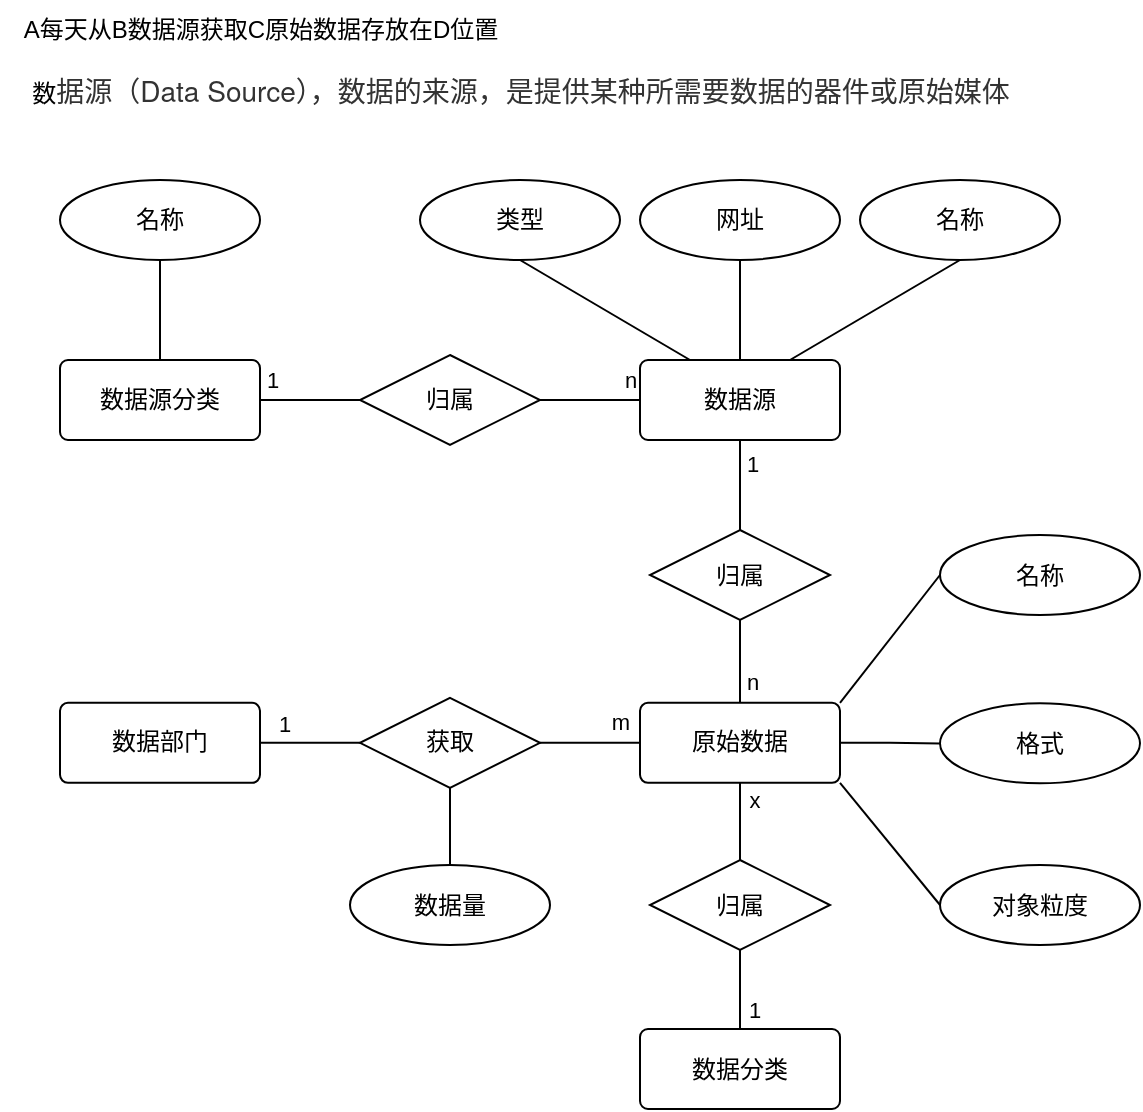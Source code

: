<mxfile version="21.6.9" type="github">
  <diagram name="第 1 页" id="xS20llQHIGYEkxfeYoXw">
    <mxGraphModel dx="546" dy="297" grid="1" gridSize="10" guides="1" tooltips="1" connect="1" arrows="1" fold="1" page="1" pageScale="1" pageWidth="827" pageHeight="1169" math="0" shadow="0">
      <root>
        <mxCell id="0" />
        <mxCell id="1" parent="0" />
        <mxCell id="eYtLX1sueXq6XXSOePco-23" style="rounded=0;orthogonalLoop=1;jettySize=auto;html=1;exitX=0.25;exitY=0;exitDx=0;exitDy=0;entryX=0.5;entryY=1;entryDx=0;entryDy=0;endArrow=none;endFill=0;" edge="1" parent="1" source="eYtLX1sueXq6XXSOePco-1" target="eYtLX1sueXq6XXSOePco-22">
          <mxGeometry relative="1" as="geometry" />
        </mxCell>
        <mxCell id="eYtLX1sueXq6XXSOePco-60" style="edgeStyle=orthogonalEdgeStyle;rounded=0;orthogonalLoop=1;jettySize=auto;html=1;exitX=0.5;exitY=0;exitDx=0;exitDy=0;entryX=0.5;entryY=1;entryDx=0;entryDy=0;endArrow=none;endFill=0;" edge="1" parent="1" source="eYtLX1sueXq6XXSOePco-1" target="eYtLX1sueXq6XXSOePco-9">
          <mxGeometry relative="1" as="geometry" />
        </mxCell>
        <mxCell id="eYtLX1sueXq6XXSOePco-61" style="rounded=0;orthogonalLoop=1;jettySize=auto;html=1;exitX=0.75;exitY=0;exitDx=0;exitDy=0;entryX=0.5;entryY=1;entryDx=0;entryDy=0;endArrow=none;endFill=0;" edge="1" parent="1" source="eYtLX1sueXq6XXSOePco-1" target="eYtLX1sueXq6XXSOePco-3">
          <mxGeometry relative="1" as="geometry" />
        </mxCell>
        <mxCell id="eYtLX1sueXq6XXSOePco-106" style="edgeStyle=orthogonalEdgeStyle;rounded=0;orthogonalLoop=1;jettySize=auto;html=1;exitX=0.5;exitY=1;exitDx=0;exitDy=0;entryX=0.5;entryY=0;entryDx=0;entryDy=0;endArrow=none;endFill=0;" edge="1" parent="1" source="eYtLX1sueXq6XXSOePco-1" target="eYtLX1sueXq6XXSOePco-105">
          <mxGeometry relative="1" as="geometry" />
        </mxCell>
        <mxCell id="eYtLX1sueXq6XXSOePco-109" value="1" style="edgeLabel;html=1;align=center;verticalAlign=middle;resizable=0;points=[];" vertex="1" connectable="0" parent="eYtLX1sueXq6XXSOePco-106">
          <mxGeometry x="-0.486" y="-2" relative="1" as="geometry">
            <mxPoint x="8" as="offset" />
          </mxGeometry>
        </mxCell>
        <mxCell id="eYtLX1sueXq6XXSOePco-1" value="数据源" style="rounded=1;arcSize=10;whiteSpace=wrap;html=1;align=center;" vertex="1" parent="1">
          <mxGeometry x="330" y="210" width="100" height="40" as="geometry" />
        </mxCell>
        <mxCell id="eYtLX1sueXq6XXSOePco-3" value="名称" style="ellipse;whiteSpace=wrap;html=1;align=center;" vertex="1" parent="1">
          <mxGeometry x="440" y="120" width="100" height="40" as="geometry" />
        </mxCell>
        <mxCell id="eYtLX1sueXq6XXSOePco-9" value="网址" style="ellipse;whiteSpace=wrap;html=1;align=center;" vertex="1" parent="1">
          <mxGeometry x="330" y="120" width="100" height="40" as="geometry" />
        </mxCell>
        <mxCell id="eYtLX1sueXq6XXSOePco-15" value="数&lt;span style=&quot;color: rgb(51, 51, 51); font-family: &amp;quot;Helvetica Neue&amp;quot;, Helvetica, Arial, &amp;quot;PingFang SC&amp;quot;, &amp;quot;Hiragino Sans GB&amp;quot;, &amp;quot;Microsoft YaHei&amp;quot;, &amp;quot;WenQuanYi Micro Hei&amp;quot;, sans-serif, font-extend; font-size: 14px; text-align: start; text-indent: 28px; background-color: rgb(255, 255, 255);&quot;&gt;据源（Data Source），数据的来源，是提供某种所需要数据的器件或原始媒体&lt;/span&gt;" style="text;html=1;align=center;verticalAlign=middle;resizable=0;points=[];autosize=1;strokeColor=none;fillColor=none;" vertex="1" parent="1">
          <mxGeometry x="10" y="60" width="520" height="30" as="geometry" />
        </mxCell>
        <mxCell id="eYtLX1sueXq6XXSOePco-22" value="类型" style="ellipse;whiteSpace=wrap;html=1;align=center;" vertex="1" parent="1">
          <mxGeometry x="220" y="120" width="100" height="40" as="geometry" />
        </mxCell>
        <mxCell id="eYtLX1sueXq6XXSOePco-28" style="edgeStyle=orthogonalEdgeStyle;rounded=0;orthogonalLoop=1;jettySize=auto;html=1;exitX=1;exitY=0.5;exitDx=0;exitDy=0;entryX=0;entryY=0.5;entryDx=0;entryDy=0;endArrow=none;endFill=0;" edge="1" parent="1" source="eYtLX1sueXq6XXSOePco-24" target="eYtLX1sueXq6XXSOePco-27">
          <mxGeometry relative="1" as="geometry" />
        </mxCell>
        <mxCell id="eYtLX1sueXq6XXSOePco-30" value="1" style="edgeLabel;html=1;align=center;verticalAlign=middle;resizable=0;points=[];" vertex="1" connectable="0" parent="eYtLX1sueXq6XXSOePco-28">
          <mxGeometry x="-0.201" y="3" relative="1" as="geometry">
            <mxPoint x="-14" y="-7" as="offset" />
          </mxGeometry>
        </mxCell>
        <mxCell id="eYtLX1sueXq6XXSOePco-104" style="rounded=0;orthogonalLoop=1;jettySize=auto;html=1;exitX=0.5;exitY=0;exitDx=0;exitDy=0;endArrow=none;endFill=0;" edge="1" parent="1" source="eYtLX1sueXq6XXSOePco-24" target="eYtLX1sueXq6XXSOePco-103">
          <mxGeometry relative="1" as="geometry" />
        </mxCell>
        <mxCell id="eYtLX1sueXq6XXSOePco-24" value="数据源分类" style="rounded=1;arcSize=10;whiteSpace=wrap;html=1;align=center;" vertex="1" parent="1">
          <mxGeometry x="40" y="210" width="100" height="40" as="geometry" />
        </mxCell>
        <mxCell id="eYtLX1sueXq6XXSOePco-29" style="edgeStyle=orthogonalEdgeStyle;rounded=0;orthogonalLoop=1;jettySize=auto;html=1;exitX=1;exitY=0.5;exitDx=0;exitDy=0;entryX=0;entryY=0.5;entryDx=0;entryDy=0;endArrow=none;endFill=0;" edge="1" parent="1" source="eYtLX1sueXq6XXSOePco-27" target="eYtLX1sueXq6XXSOePco-1">
          <mxGeometry relative="1" as="geometry" />
        </mxCell>
        <mxCell id="eYtLX1sueXq6XXSOePco-31" value="n" style="edgeLabel;html=1;align=center;verticalAlign=middle;resizable=0;points=[];" vertex="1" connectable="0" parent="eYtLX1sueXq6XXSOePco-29">
          <mxGeometry x="0.234" y="3" relative="1" as="geometry">
            <mxPoint x="14" y="-7" as="offset" />
          </mxGeometry>
        </mxCell>
        <mxCell id="eYtLX1sueXq6XXSOePco-27" value="归属" style="shape=rhombus;perimeter=rhombusPerimeter;whiteSpace=wrap;html=1;align=center;" vertex="1" parent="1">
          <mxGeometry x="190" y="207.5" width="90" height="45" as="geometry" />
        </mxCell>
        <mxCell id="eYtLX1sueXq6XXSOePco-67" value="A每天从B数据源获取C原始数据存放在D位置" style="text;html=1;align=center;verticalAlign=middle;resizable=0;points=[];autosize=1;strokeColor=none;fillColor=none;" vertex="1" parent="1">
          <mxGeometry x="10" y="30" width="260" height="30" as="geometry" />
        </mxCell>
        <mxCell id="eYtLX1sueXq6XXSOePco-80" style="edgeStyle=orthogonalEdgeStyle;rounded=0;orthogonalLoop=1;jettySize=auto;html=1;exitX=1;exitY=0.5;exitDx=0;exitDy=0;entryX=0;entryY=0.5;entryDx=0;entryDy=0;endArrow=none;endFill=0;" edge="1" parent="1" source="eYtLX1sueXq6XXSOePco-68" target="eYtLX1sueXq6XXSOePco-71">
          <mxGeometry relative="1" as="geometry" />
        </mxCell>
        <mxCell id="eYtLX1sueXq6XXSOePco-101" value="1" style="edgeLabel;html=1;align=center;verticalAlign=middle;resizable=0;points=[];" vertex="1" connectable="0" parent="eYtLX1sueXq6XXSOePco-80">
          <mxGeometry x="-0.538" y="3" relative="1" as="geometry">
            <mxPoint y="-7" as="offset" />
          </mxGeometry>
        </mxCell>
        <mxCell id="eYtLX1sueXq6XXSOePco-102" value="m" style="edgeLabel;html=1;align=center;verticalAlign=middle;resizable=0;points=[];" vertex="1" connectable="0" parent="eYtLX1sueXq6XXSOePco-80">
          <mxGeometry x="0.629" y="2" relative="1" as="geometry">
            <mxPoint x="139" y="-9" as="offset" />
          </mxGeometry>
        </mxCell>
        <mxCell id="eYtLX1sueXq6XXSOePco-68" value="数据部门" style="rounded=1;arcSize=10;whiteSpace=wrap;html=1;align=center;" vertex="1" parent="1">
          <mxGeometry x="40" y="381.42" width="100" height="40" as="geometry" />
        </mxCell>
        <mxCell id="eYtLX1sueXq6XXSOePco-77" style="edgeStyle=orthogonalEdgeStyle;rounded=0;orthogonalLoop=1;jettySize=auto;html=1;exitX=0.5;exitY=1;exitDx=0;exitDy=0;entryX=0.5;entryY=0;entryDx=0;entryDy=0;endArrow=none;endFill=0;" edge="1" parent="1" source="eYtLX1sueXq6XXSOePco-69" target="eYtLX1sueXq6XXSOePco-76">
          <mxGeometry relative="1" as="geometry" />
        </mxCell>
        <mxCell id="eYtLX1sueXq6XXSOePco-111" value="x" style="edgeLabel;html=1;align=center;verticalAlign=middle;resizable=0;points=[];" vertex="1" connectable="0" parent="eYtLX1sueXq6XXSOePco-77">
          <mxGeometry x="-0.293" y="2" relative="1" as="geometry">
            <mxPoint x="5" y="-5" as="offset" />
          </mxGeometry>
        </mxCell>
        <mxCell id="eYtLX1sueXq6XXSOePco-94" style="rounded=0;orthogonalLoop=1;jettySize=auto;html=1;exitX=1;exitY=1;exitDx=0;exitDy=0;entryX=0;entryY=0.5;entryDx=0;entryDy=0;endArrow=none;endFill=0;" edge="1" parent="1" source="eYtLX1sueXq6XXSOePco-69" target="eYtLX1sueXq6XXSOePco-92">
          <mxGeometry relative="1" as="geometry" />
        </mxCell>
        <mxCell id="eYtLX1sueXq6XXSOePco-95" style="edgeStyle=orthogonalEdgeStyle;rounded=0;orthogonalLoop=1;jettySize=auto;html=1;exitX=1;exitY=0.5;exitDx=0;exitDy=0;endArrow=none;endFill=0;" edge="1" parent="1" source="eYtLX1sueXq6XXSOePco-69" target="eYtLX1sueXq6XXSOePco-90">
          <mxGeometry relative="1" as="geometry" />
        </mxCell>
        <mxCell id="eYtLX1sueXq6XXSOePco-96" style="rounded=0;orthogonalLoop=1;jettySize=auto;html=1;exitX=1;exitY=0;exitDx=0;exitDy=0;entryX=0;entryY=0.5;entryDx=0;entryDy=0;endArrow=none;endFill=0;" edge="1" parent="1" source="eYtLX1sueXq6XXSOePco-69" target="eYtLX1sueXq6XXSOePco-86">
          <mxGeometry relative="1" as="geometry" />
        </mxCell>
        <mxCell id="eYtLX1sueXq6XXSOePco-69" value="原始数据" style="rounded=1;arcSize=10;whiteSpace=wrap;html=1;align=center;" vertex="1" parent="1">
          <mxGeometry x="330" y="381.42" width="100" height="40" as="geometry" />
        </mxCell>
        <mxCell id="eYtLX1sueXq6XXSOePco-79" style="edgeStyle=orthogonalEdgeStyle;rounded=0;orthogonalLoop=1;jettySize=auto;html=1;exitX=1;exitY=0.5;exitDx=0;exitDy=0;entryX=0;entryY=0.5;entryDx=0;entryDy=0;endArrow=none;endFill=0;" edge="1" parent="1" source="eYtLX1sueXq6XXSOePco-71" target="eYtLX1sueXq6XXSOePco-69">
          <mxGeometry relative="1" as="geometry" />
        </mxCell>
        <mxCell id="eYtLX1sueXq6XXSOePco-81" style="rounded=0;orthogonalLoop=1;jettySize=auto;html=1;exitX=0.5;exitY=1;exitDx=0;exitDy=0;endArrow=none;endFill=0;" edge="1" parent="1" source="eYtLX1sueXq6XXSOePco-71" target="eYtLX1sueXq6XXSOePco-72">
          <mxGeometry relative="1" as="geometry" />
        </mxCell>
        <mxCell id="eYtLX1sueXq6XXSOePco-71" value="获取" style="shape=rhombus;perimeter=rhombusPerimeter;whiteSpace=wrap;html=1;align=center;" vertex="1" parent="1">
          <mxGeometry x="190" y="378.92" width="90" height="45" as="geometry" />
        </mxCell>
        <mxCell id="eYtLX1sueXq6XXSOePco-72" value="数据量" style="ellipse;whiteSpace=wrap;html=1;align=center;" vertex="1" parent="1">
          <mxGeometry x="185" y="462.5" width="100" height="40" as="geometry" />
        </mxCell>
        <mxCell id="eYtLX1sueXq6XXSOePco-74" value="数据分类" style="rounded=1;arcSize=10;whiteSpace=wrap;html=1;align=center;" vertex="1" parent="1">
          <mxGeometry x="330" y="544.5" width="100" height="40" as="geometry" />
        </mxCell>
        <mxCell id="eYtLX1sueXq6XXSOePco-78" style="edgeStyle=orthogonalEdgeStyle;rounded=0;orthogonalLoop=1;jettySize=auto;html=1;exitX=0.5;exitY=1;exitDx=0;exitDy=0;entryX=0.5;entryY=0;entryDx=0;entryDy=0;endArrow=none;endFill=0;" edge="1" parent="1" source="eYtLX1sueXq6XXSOePco-76" target="eYtLX1sueXq6XXSOePco-74">
          <mxGeometry relative="1" as="geometry" />
        </mxCell>
        <mxCell id="eYtLX1sueXq6XXSOePco-112" value="1" style="edgeLabel;html=1;align=center;verticalAlign=middle;resizable=0;points=[];" vertex="1" connectable="0" parent="eYtLX1sueXq6XXSOePco-78">
          <mxGeometry x="0.506" relative="1" as="geometry">
            <mxPoint x="7" as="offset" />
          </mxGeometry>
        </mxCell>
        <mxCell id="eYtLX1sueXq6XXSOePco-76" value="归属" style="shape=rhombus;perimeter=rhombusPerimeter;whiteSpace=wrap;html=1;align=center;" vertex="1" parent="1">
          <mxGeometry x="335" y="460" width="90" height="45" as="geometry" />
        </mxCell>
        <mxCell id="eYtLX1sueXq6XXSOePco-86" value="名称" style="ellipse;whiteSpace=wrap;html=1;align=center;" vertex="1" parent="1">
          <mxGeometry x="480" y="297.5" width="100" height="40" as="geometry" />
        </mxCell>
        <mxCell id="eYtLX1sueXq6XXSOePco-90" value="格式" style="ellipse;whiteSpace=wrap;html=1;align=center;" vertex="1" parent="1">
          <mxGeometry x="480" y="381.67" width="100" height="40" as="geometry" />
        </mxCell>
        <mxCell id="eYtLX1sueXq6XXSOePco-92" value="对象粒度" style="ellipse;whiteSpace=wrap;html=1;align=center;" vertex="1" parent="1">
          <mxGeometry x="480" y="462.5" width="100" height="40" as="geometry" />
        </mxCell>
        <mxCell id="eYtLX1sueXq6XXSOePco-103" value="名称" style="ellipse;whiteSpace=wrap;html=1;align=center;" vertex="1" parent="1">
          <mxGeometry x="40" y="120" width="100" height="40" as="geometry" />
        </mxCell>
        <mxCell id="eYtLX1sueXq6XXSOePco-107" style="edgeStyle=orthogonalEdgeStyle;rounded=0;orthogonalLoop=1;jettySize=auto;html=1;exitX=0.5;exitY=1;exitDx=0;exitDy=0;entryX=0.5;entryY=0;entryDx=0;entryDy=0;endArrow=none;endFill=0;" edge="1" parent="1" source="eYtLX1sueXq6XXSOePco-105" target="eYtLX1sueXq6XXSOePco-69">
          <mxGeometry relative="1" as="geometry" />
        </mxCell>
        <mxCell id="eYtLX1sueXq6XXSOePco-110" value="n" style="edgeLabel;html=1;align=center;verticalAlign=middle;resizable=0;points=[];" vertex="1" connectable="0" parent="eYtLX1sueXq6XXSOePco-107">
          <mxGeometry x="0.337" y="1" relative="1" as="geometry">
            <mxPoint x="5" y="3" as="offset" />
          </mxGeometry>
        </mxCell>
        <mxCell id="eYtLX1sueXq6XXSOePco-105" value="归属" style="shape=rhombus;perimeter=rhombusPerimeter;whiteSpace=wrap;html=1;align=center;" vertex="1" parent="1">
          <mxGeometry x="335" y="295" width="90" height="45" as="geometry" />
        </mxCell>
      </root>
    </mxGraphModel>
  </diagram>
</mxfile>
